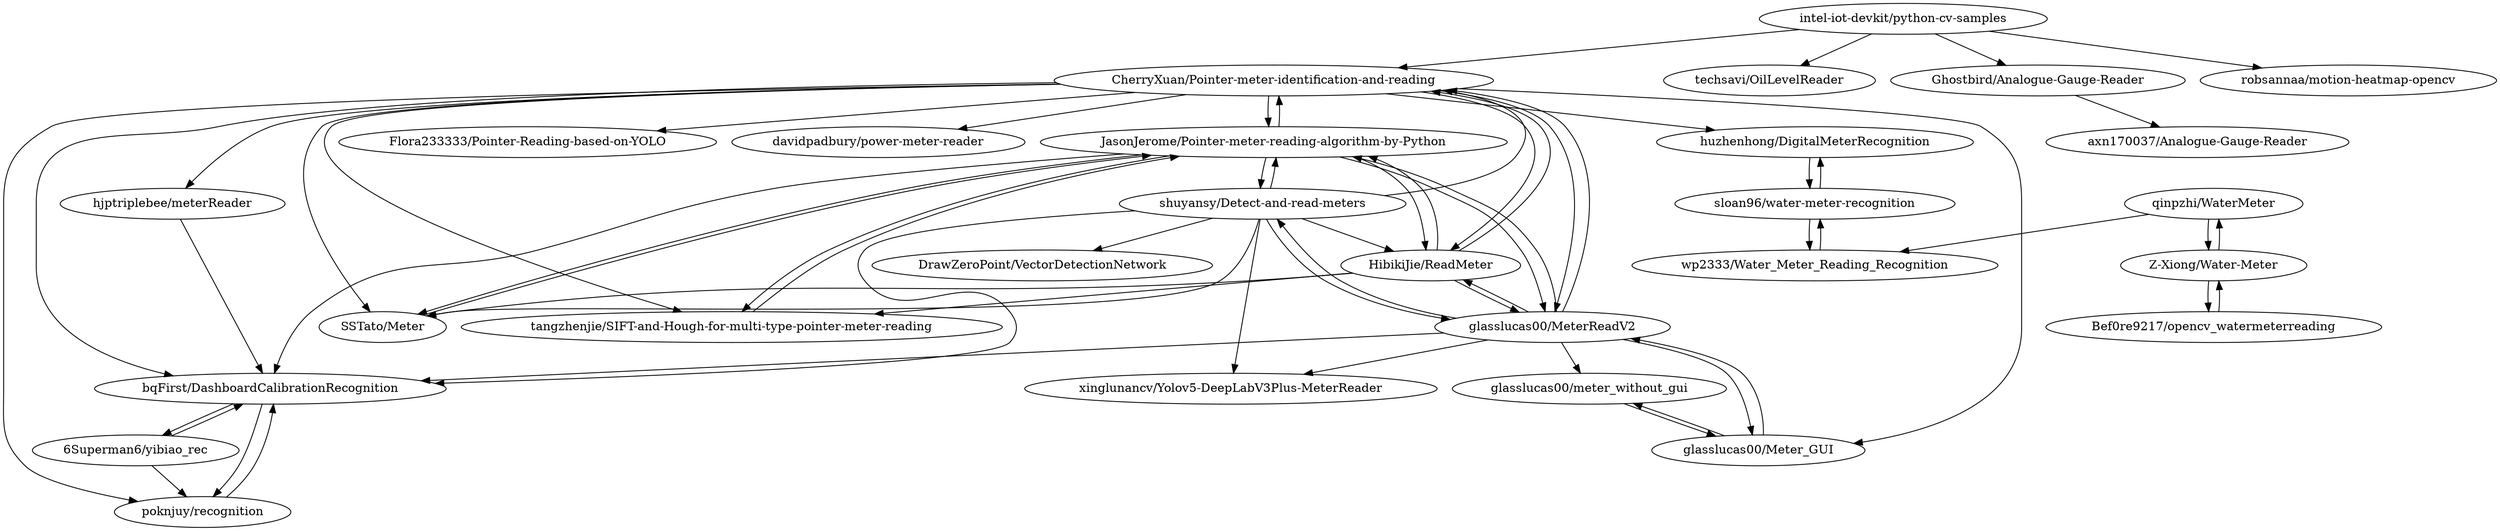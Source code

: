 digraph G {
"intel-iot-devkit/python-cv-samples" -> "CherryXuan/Pointer-meter-identification-and-reading"
"intel-iot-devkit/python-cv-samples" -> "techsavi/OilLevelReader"
"intel-iot-devkit/python-cv-samples" -> "Ghostbird/Analogue-Gauge-Reader"
"intel-iot-devkit/python-cv-samples" -> "robsannaa/motion-heatmap-opencv"
"qinpzhi/WaterMeter" -> "Z-Xiong/Water-Meter"
"qinpzhi/WaterMeter" -> "wp2333/Water_Meter_Reading_Recognition"
"CherryXuan/Pointer-meter-identification-and-reading" -> "JasonJerome/Pointer-meter-reading-algorithm-by-Python"
"CherryXuan/Pointer-meter-identification-and-reading" -> "tangzhenjie/SIFT-and-Hough-for-multi-type-pointer-meter-reading"
"CherryXuan/Pointer-meter-identification-and-reading" -> "HibikiJie/ReadMeter"
"CherryXuan/Pointer-meter-identification-and-reading" -> "bqFirst/DashboardCalibrationRecognition"
"CherryXuan/Pointer-meter-identification-and-reading" -> "poknjuy/recognition"
"CherryXuan/Pointer-meter-identification-and-reading" -> "glasslucas00/MeterReadV2"
"CherryXuan/Pointer-meter-identification-and-reading" -> "huzhenhong/DigitalMeterRecognition"
"CherryXuan/Pointer-meter-identification-and-reading" -> "SSTato/Meter"
"CherryXuan/Pointer-meter-identification-and-reading" -> "glasslucas00/Meter_GUI"
"CherryXuan/Pointer-meter-identification-and-reading" -> "hjptriplebee/meterReader"
"CherryXuan/Pointer-meter-identification-and-reading" -> "Flora233333/Pointer-Reading-based-on-YOLO"
"CherryXuan/Pointer-meter-identification-and-reading" -> "davidpadbury/power-meter-reader"
"sloan96/water-meter-recognition" -> "wp2333/Water_Meter_Reading_Recognition"
"sloan96/water-meter-recognition" -> "huzhenhong/DigitalMeterRecognition"
"Ghostbird/Analogue-Gauge-Reader" -> "axn170037/Analogue-Gauge-Reader"
"hjptriplebee/meterReader" -> "bqFirst/DashboardCalibrationRecognition"
"Bef0re9217/opencv_watermeterreading" -> "Z-Xiong/Water-Meter"
"huzhenhong/DigitalMeterRecognition" -> "sloan96/water-meter-recognition"
"tangzhenjie/SIFT-and-Hough-for-multi-type-pointer-meter-reading" -> "JasonJerome/Pointer-meter-reading-algorithm-by-Python"
"Z-Xiong/Water-Meter" -> "qinpzhi/WaterMeter"
"Z-Xiong/Water-Meter" -> "Bef0re9217/opencv_watermeterreading"
"HibikiJie/ReadMeter" -> "JasonJerome/Pointer-meter-reading-algorithm-by-Python"
"HibikiJie/ReadMeter" -> "SSTato/Meter"
"HibikiJie/ReadMeter" -> "tangzhenjie/SIFT-and-Hough-for-multi-type-pointer-meter-reading"
"HibikiJie/ReadMeter" -> "CherryXuan/Pointer-meter-identification-and-reading"
"HibikiJie/ReadMeter" -> "glasslucas00/MeterReadV2"
"JasonJerome/Pointer-meter-reading-algorithm-by-Python" -> "tangzhenjie/SIFT-and-Hough-for-multi-type-pointer-meter-reading"
"JasonJerome/Pointer-meter-reading-algorithm-by-Python" -> "glasslucas00/MeterReadV2"
"JasonJerome/Pointer-meter-reading-algorithm-by-Python" -> "SSTato/Meter"
"JasonJerome/Pointer-meter-reading-algorithm-by-Python" -> "CherryXuan/Pointer-meter-identification-and-reading"
"JasonJerome/Pointer-meter-reading-algorithm-by-Python" -> "bqFirst/DashboardCalibrationRecognition"
"JasonJerome/Pointer-meter-reading-algorithm-by-Python" -> "HibikiJie/ReadMeter"
"JasonJerome/Pointer-meter-reading-algorithm-by-Python" -> "shuyansy/Detect-and-read-meters"
"glasslucas00/Meter_GUI" -> "glasslucas00/meter_without_gui"
"glasslucas00/Meter_GUI" -> "glasslucas00/MeterReadV2"
"glasslucas00/meter_without_gui" -> "glasslucas00/Meter_GUI"
"wp2333/Water_Meter_Reading_Recognition" -> "sloan96/water-meter-recognition"
"shuyansy/Detect-and-read-meters" -> "glasslucas00/MeterReadV2"
"shuyansy/Detect-and-read-meters" -> "JasonJerome/Pointer-meter-reading-algorithm-by-Python"
"shuyansy/Detect-and-read-meters" -> "SSTato/Meter"
"shuyansy/Detect-and-read-meters" -> "HibikiJie/ReadMeter"
"shuyansy/Detect-and-read-meters" -> "DrawZeroPoint/VectorDetectionNetwork"
"shuyansy/Detect-and-read-meters" -> "bqFirst/DashboardCalibrationRecognition"
"shuyansy/Detect-and-read-meters" -> "xinglunancv/Yolov5-DeepLabV3Plus-MeterReader"
"shuyansy/Detect-and-read-meters" -> "CherryXuan/Pointer-meter-identification-and-reading"
"glasslucas00/MeterReadV2" -> "glasslucas00/Meter_GUI"
"glasslucas00/MeterReadV2" -> "JasonJerome/Pointer-meter-reading-algorithm-by-Python"
"glasslucas00/MeterReadV2" -> "shuyansy/Detect-and-read-meters"
"glasslucas00/MeterReadV2" -> "bqFirst/DashboardCalibrationRecognition"
"glasslucas00/MeterReadV2" -> "HibikiJie/ReadMeter"
"glasslucas00/MeterReadV2" -> "glasslucas00/meter_without_gui"
"glasslucas00/MeterReadV2" -> "xinglunancv/Yolov5-DeepLabV3Plus-MeterReader"
"glasslucas00/MeterReadV2" -> "CherryXuan/Pointer-meter-identification-and-reading"
"poknjuy/recognition" -> "bqFirst/DashboardCalibrationRecognition"
"bqFirst/DashboardCalibrationRecognition" -> "poknjuy/recognition"
"bqFirst/DashboardCalibrationRecognition" -> "6Superman6/yibiao_rec"
"6Superman6/yibiao_rec" -> "bqFirst/DashboardCalibrationRecognition"
"6Superman6/yibiao_rec" -> "poknjuy/recognition"
"SSTato/Meter" -> "JasonJerome/Pointer-meter-reading-algorithm-by-Python"
"intel-iot-devkit/python-cv-samples" ["l"="1.967,45.683"]
"CherryXuan/Pointer-meter-identification-and-reading" ["l"="2.021,45.701"]
"techsavi/OilLevelReader" ["l"="1.943,45.673"]
"Ghostbird/Analogue-Gauge-Reader" ["l"="1.958,45.661"]
"robsannaa/motion-heatmap-opencv" ["l"="1.934,45.692"]
"qinpzhi/WaterMeter" ["l"="2.083,45.63"]
"Z-Xiong/Water-Meter" ["l"="2.096,45.619"]
"wp2333/Water_Meter_Reading_Recognition" ["l"="2.069,45.645"]
"JasonJerome/Pointer-meter-reading-algorithm-by-Python" ["l"="2.019,45.714"]
"tangzhenjie/SIFT-and-Hough-for-multi-type-pointer-meter-reading" ["l"="1.998,45.704"]
"HibikiJie/ReadMeter" ["l"="2.006,45.711"]
"bqFirst/DashboardCalibrationRecognition" ["l"="2.043,45.719"]
"poknjuy/recognition" ["l"="2.039,45.728"]
"glasslucas00/MeterReadV2" ["l"="2.035,45.71"]
"huzhenhong/DigitalMeterRecognition" ["l"="2.043,45.672"]
"SSTato/Meter" ["l"="2.004,45.721"]
"glasslucas00/Meter_GUI" ["l"="2.043,45.695"]
"hjptriplebee/meterReader" ["l"="2.055,45.707"]
"Flora233333/Pointer-Reading-based-on-YOLO" ["l"="2.022,45.683"]
"davidpadbury/power-meter-reader" ["l"="2.006,45.686"]
"sloan96/water-meter-recognition" ["l"="2.056,45.657"]
"axn170037/Analogue-Gauge-Reader" ["l"="1.948,45.648"]
"Bef0re9217/opencv_watermeterreading" ["l"="2.106,45.609"]
"shuyansy/Detect-and-read-meters" ["l"="2.023,45.725"]
"glasslucas00/meter_without_gui" ["l"="2.06,45.696"]
"DrawZeroPoint/VectorDetectionNetwork" ["l"="2.016,45.745"]
"xinglunancv/Yolov5-DeepLabV3Plus-MeterReader" ["l"="2.057,45.723"]
"6Superman6/yibiao_rec" ["l"="2.053,45.737"]
}